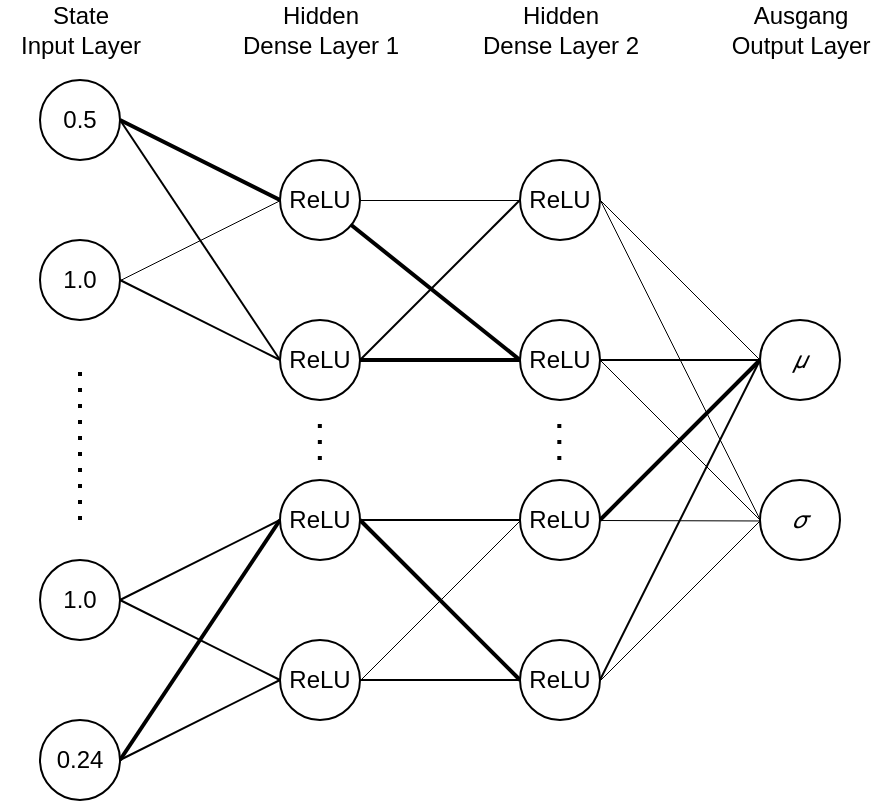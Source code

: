 <mxfile version="18.1.3" type="device"><diagram id="Jb1li3Ze2V-kjFulBKyz" name="Seite-1"><mxGraphModel dx="760" dy="497" grid="1" gridSize="10" guides="1" tooltips="1" connect="1" arrows="1" fold="1" page="1" pageScale="1" pageWidth="827" pageHeight="1169" math="0" shadow="0"><root><mxCell id="0"/><mxCell id="1" parent="0"/><mxCell id="mRrc7v4hEAEwr8fGE_Fe-1" style="rounded=0;orthogonalLoop=1;jettySize=auto;html=1;entryX=0;entryY=0.5;entryDx=0;entryDy=0;endArrow=none;endFill=0;exitX=1;exitY=0.5;exitDx=0;exitDy=0;strokeWidth=2;" edge="1" parent="1" source="mRrc7v4hEAEwr8fGE_Fe-3" target="mRrc7v4hEAEwr8fGE_Fe-12"><mxGeometry relative="1" as="geometry"/></mxCell><mxCell id="mRrc7v4hEAEwr8fGE_Fe-2" style="edgeStyle=none;rounded=0;orthogonalLoop=1;jettySize=auto;html=1;entryX=0;entryY=0.5;entryDx=0;entryDy=0;endArrow=none;endFill=0;exitX=1;exitY=0.5;exitDx=0;exitDy=0;" edge="1" parent="1" source="mRrc7v4hEAEwr8fGE_Fe-3" target="mRrc7v4hEAEwr8fGE_Fe-15"><mxGeometry relative="1" as="geometry"/></mxCell><mxCell id="mRrc7v4hEAEwr8fGE_Fe-3" value="0.5" style="ellipse;whiteSpace=wrap;html=1;aspect=fixed;" vertex="1" parent="1"><mxGeometry x="160" y="240" width="40" height="40" as="geometry"/></mxCell><mxCell id="mRrc7v4hEAEwr8fGE_Fe-4" style="edgeStyle=none;rounded=0;orthogonalLoop=1;jettySize=auto;html=1;exitX=1;exitY=0.5;exitDx=0;exitDy=0;entryX=0;entryY=0.5;entryDx=0;entryDy=0;endArrow=none;endFill=0;strokeWidth=0.5;" edge="1" parent="1" source="mRrc7v4hEAEwr8fGE_Fe-6" target="mRrc7v4hEAEwr8fGE_Fe-12"><mxGeometry relative="1" as="geometry"/></mxCell><mxCell id="mRrc7v4hEAEwr8fGE_Fe-5" style="edgeStyle=none;rounded=0;orthogonalLoop=1;jettySize=auto;html=1;exitX=1;exitY=0.5;exitDx=0;exitDy=0;entryX=0;entryY=0.5;entryDx=0;entryDy=0;endArrow=none;endFill=0;" edge="1" parent="1" source="mRrc7v4hEAEwr8fGE_Fe-6" target="mRrc7v4hEAEwr8fGE_Fe-15"><mxGeometry relative="1" as="geometry"/></mxCell><mxCell id="mRrc7v4hEAEwr8fGE_Fe-6" value="1.0" style="ellipse;whiteSpace=wrap;html=1;aspect=fixed;" vertex="1" parent="1"><mxGeometry x="160" y="320" width="40" height="40" as="geometry"/></mxCell><mxCell id="mRrc7v4hEAEwr8fGE_Fe-10" style="edgeStyle=none;rounded=0;orthogonalLoop=1;jettySize=auto;html=1;entryX=0;entryY=0.5;entryDx=0;entryDy=0;endArrow=none;endFill=0;strokeWidth=0.5;" edge="1" parent="1" source="mRrc7v4hEAEwr8fGE_Fe-12"><mxGeometry relative="1" as="geometry"><mxPoint x="400" y="300.0" as="targetPoint"/></mxGeometry></mxCell><mxCell id="mRrc7v4hEAEwr8fGE_Fe-11" style="edgeStyle=none;rounded=0;orthogonalLoop=1;jettySize=auto;html=1;entryX=0;entryY=0.5;entryDx=0;entryDy=0;endArrow=none;endFill=0;strokeWidth=2;" edge="1" parent="1" source="mRrc7v4hEAEwr8fGE_Fe-12"><mxGeometry relative="1" as="geometry"><mxPoint x="400" y="380.0" as="targetPoint"/></mxGeometry></mxCell><mxCell id="mRrc7v4hEAEwr8fGE_Fe-12" value="ReLU" style="ellipse;whiteSpace=wrap;html=1;aspect=fixed;" vertex="1" parent="1"><mxGeometry x="280" y="280" width="40" height="40" as="geometry"/></mxCell><mxCell id="mRrc7v4hEAEwr8fGE_Fe-13" style="edgeStyle=none;rounded=0;orthogonalLoop=1;jettySize=auto;html=1;exitX=1;exitY=0.5;exitDx=0;exitDy=0;entryX=0;entryY=0.5;entryDx=0;entryDy=0;endArrow=none;endFill=0;" edge="1" parent="1" source="mRrc7v4hEAEwr8fGE_Fe-15"><mxGeometry relative="1" as="geometry"><mxPoint x="400" y="300.0" as="targetPoint"/></mxGeometry></mxCell><mxCell id="mRrc7v4hEAEwr8fGE_Fe-14" style="edgeStyle=none;rounded=0;orthogonalLoop=1;jettySize=auto;html=1;exitX=1;exitY=0.5;exitDx=0;exitDy=0;entryX=0;entryY=0.5;entryDx=0;entryDy=0;endArrow=none;endFill=0;strokeWidth=2;" edge="1" parent="1" source="mRrc7v4hEAEwr8fGE_Fe-15"><mxGeometry relative="1" as="geometry"><mxPoint x="400" y="380.0" as="targetPoint"/></mxGeometry></mxCell><mxCell id="mRrc7v4hEAEwr8fGE_Fe-15" value="ReLU" style="ellipse;whiteSpace=wrap;html=1;aspect=fixed;" vertex="1" parent="1"><mxGeometry x="280" y="360" width="40" height="40" as="geometry"/></mxCell><mxCell id="mRrc7v4hEAEwr8fGE_Fe-18" value="State&lt;br&gt;Input Layer" style="text;html=1;align=center;verticalAlign=middle;resizable=0;points=[];autosize=1;strokeColor=none;fillColor=none;" vertex="1" parent="1"><mxGeometry x="140" y="200" width="80" height="30" as="geometry"/></mxCell><mxCell id="mRrc7v4hEAEwr8fGE_Fe-19" value="Ausgang&lt;br&gt;Output Layer" style="text;html=1;align=center;verticalAlign=middle;resizable=0;points=[];autosize=1;strokeColor=none;fillColor=none;" vertex="1" parent="1"><mxGeometry x="495" y="200" width="90" height="30" as="geometry"/></mxCell><mxCell id="mRrc7v4hEAEwr8fGE_Fe-20" value="Hidden&lt;br&gt;Dense Layer 1" style="text;html=1;align=center;verticalAlign=middle;resizable=0;points=[];autosize=1;strokeColor=none;fillColor=none;" vertex="1" parent="1"><mxGeometry x="255" y="200" width="90" height="30" as="geometry"/></mxCell><mxCell id="mRrc7v4hEAEwr8fGE_Fe-26" style="rounded=0;orthogonalLoop=1;jettySize=auto;html=1;exitX=1;exitY=0.5;exitDx=0;exitDy=0;entryX=0;entryY=0.5;entryDx=0;entryDy=0;endArrow=none;endFill=0;" edge="1" parent="1" source="mRrc7v4hEAEwr8fGE_Fe-21" target="mRrc7v4hEAEwr8fGE_Fe-24"><mxGeometry relative="1" as="geometry"/></mxCell><mxCell id="mRrc7v4hEAEwr8fGE_Fe-27" style="edgeStyle=none;rounded=0;orthogonalLoop=1;jettySize=auto;html=1;exitX=1;exitY=0.5;exitDx=0;exitDy=0;entryX=0;entryY=0.5;entryDx=0;entryDy=0;endArrow=none;endFill=0;" edge="1" parent="1" source="mRrc7v4hEAEwr8fGE_Fe-21" target="mRrc7v4hEAEwr8fGE_Fe-25"><mxGeometry relative="1" as="geometry"/></mxCell><mxCell id="mRrc7v4hEAEwr8fGE_Fe-21" value="1.0" style="ellipse;whiteSpace=wrap;html=1;aspect=fixed;" vertex="1" parent="1"><mxGeometry x="160" y="480" width="40" height="40" as="geometry"/></mxCell><mxCell id="mRrc7v4hEAEwr8fGE_Fe-28" style="edgeStyle=none;rounded=0;orthogonalLoop=1;jettySize=auto;html=1;exitX=1;exitY=0.5;exitDx=0;exitDy=0;entryX=0;entryY=0.5;entryDx=0;entryDy=0;endArrow=none;endFill=0;strokeWidth=2;" edge="1" parent="1" source="mRrc7v4hEAEwr8fGE_Fe-22" target="mRrc7v4hEAEwr8fGE_Fe-24"><mxGeometry relative="1" as="geometry"/></mxCell><mxCell id="mRrc7v4hEAEwr8fGE_Fe-29" style="edgeStyle=none;rounded=0;orthogonalLoop=1;jettySize=auto;html=1;exitX=1;exitY=0.5;exitDx=0;exitDy=0;entryX=0;entryY=0.5;entryDx=0;entryDy=0;endArrow=none;endFill=0;" edge="1" parent="1" source="mRrc7v4hEAEwr8fGE_Fe-22" target="mRrc7v4hEAEwr8fGE_Fe-25"><mxGeometry relative="1" as="geometry"/></mxCell><mxCell id="mRrc7v4hEAEwr8fGE_Fe-22" value="0.24" style="ellipse;whiteSpace=wrap;html=1;aspect=fixed;" vertex="1" parent="1"><mxGeometry x="160" y="560" width="40" height="40" as="geometry"/></mxCell><mxCell id="mRrc7v4hEAEwr8fGE_Fe-23" value="" style="endArrow=none;dashed=1;html=1;dashPattern=1 3;strokeWidth=2;rounded=0;" edge="1" parent="1"><mxGeometry width="50" height="50" relative="1" as="geometry"><mxPoint x="180" y="460" as="sourcePoint"/><mxPoint x="180" y="380" as="targetPoint"/></mxGeometry></mxCell><mxCell id="mRrc7v4hEAEwr8fGE_Fe-36" style="edgeStyle=none;rounded=0;orthogonalLoop=1;jettySize=auto;html=1;exitX=1;exitY=0.5;exitDx=0;exitDy=0;entryX=0;entryY=0.5;entryDx=0;entryDy=0;endArrow=none;endFill=0;" edge="1" parent="1" source="mRrc7v4hEAEwr8fGE_Fe-24" target="mRrc7v4hEAEwr8fGE_Fe-34"><mxGeometry relative="1" as="geometry"/></mxCell><mxCell id="mRrc7v4hEAEwr8fGE_Fe-38" style="edgeStyle=none;rounded=0;orthogonalLoop=1;jettySize=auto;html=1;exitX=1;exitY=0.5;exitDx=0;exitDy=0;entryX=0;entryY=0.5;entryDx=0;entryDy=0;endArrow=none;endFill=0;strokeWidth=2;" edge="1" parent="1" source="mRrc7v4hEAEwr8fGE_Fe-24" target="mRrc7v4hEAEwr8fGE_Fe-35"><mxGeometry relative="1" as="geometry"/></mxCell><mxCell id="mRrc7v4hEAEwr8fGE_Fe-24" value="ReLU" style="ellipse;whiteSpace=wrap;html=1;aspect=fixed;" vertex="1" parent="1"><mxGeometry x="280" y="440" width="40" height="40" as="geometry"/></mxCell><mxCell id="mRrc7v4hEAEwr8fGE_Fe-37" style="edgeStyle=none;rounded=0;orthogonalLoop=1;jettySize=auto;html=1;exitX=1;exitY=0.5;exitDx=0;exitDy=0;endArrow=none;endFill=0;strokeWidth=0.5;" edge="1" parent="1" source="mRrc7v4hEAEwr8fGE_Fe-25"><mxGeometry relative="1" as="geometry"><mxPoint x="400" y="460.0" as="targetPoint"/></mxGeometry></mxCell><mxCell id="mRrc7v4hEAEwr8fGE_Fe-39" style="edgeStyle=none;rounded=0;orthogonalLoop=1;jettySize=auto;html=1;exitX=1;exitY=0.5;exitDx=0;exitDy=0;entryX=0;entryY=0.5;entryDx=0;entryDy=0;endArrow=none;endFill=0;" edge="1" parent="1" source="mRrc7v4hEAEwr8fGE_Fe-25" target="mRrc7v4hEAEwr8fGE_Fe-35"><mxGeometry relative="1" as="geometry"/></mxCell><mxCell id="mRrc7v4hEAEwr8fGE_Fe-25" value="ReLU" style="ellipse;whiteSpace=wrap;html=1;aspect=fixed;" vertex="1" parent="1"><mxGeometry x="280" y="520" width="40" height="40" as="geometry"/></mxCell><mxCell id="mRrc7v4hEAEwr8fGE_Fe-31" value="" style="endArrow=none;dashed=1;html=1;dashPattern=1 3;strokeWidth=2;rounded=0;" edge="1" parent="1"><mxGeometry width="50" height="50" relative="1" as="geometry"><mxPoint x="299.92" y="430" as="sourcePoint"/><mxPoint x="299.92" y="410" as="targetPoint"/></mxGeometry></mxCell><mxCell id="mRrc7v4hEAEwr8fGE_Fe-43" style="edgeStyle=none;rounded=0;orthogonalLoop=1;jettySize=auto;html=1;exitX=1;exitY=0.5;exitDx=0;exitDy=0;entryX=0;entryY=0.5;entryDx=0;entryDy=0;endArrow=none;endFill=0;strokeWidth=0.5;" edge="1" parent="1" source="mRrc7v4hEAEwr8fGE_Fe-32" target="mRrc7v4hEAEwr8fGE_Fe-42"><mxGeometry relative="1" as="geometry"/></mxCell><mxCell id="mRrc7v4hEAEwr8fGE_Fe-49" style="edgeStyle=none;rounded=0;orthogonalLoop=1;jettySize=auto;html=1;exitX=1;exitY=0.5;exitDx=0;exitDy=0;entryX=0;entryY=0.5;entryDx=0;entryDy=0;endArrow=none;endFill=0;strokeWidth=0.5;" edge="1" parent="1" source="mRrc7v4hEAEwr8fGE_Fe-32" target="mRrc7v4hEAEwr8fGE_Fe-48"><mxGeometry relative="1" as="geometry"/></mxCell><mxCell id="mRrc7v4hEAEwr8fGE_Fe-32" value="ReLU" style="ellipse;whiteSpace=wrap;html=1;aspect=fixed;" vertex="1" parent="1"><mxGeometry x="400" y="280" width="40" height="40" as="geometry"/></mxCell><mxCell id="mRrc7v4hEAEwr8fGE_Fe-44" style="edgeStyle=none;rounded=0;orthogonalLoop=1;jettySize=auto;html=1;exitX=1;exitY=0.5;exitDx=0;exitDy=0;entryX=0;entryY=0.5;entryDx=0;entryDy=0;endArrow=none;endFill=0;" edge="1" parent="1" source="mRrc7v4hEAEwr8fGE_Fe-33" target="mRrc7v4hEAEwr8fGE_Fe-42"><mxGeometry relative="1" as="geometry"/></mxCell><mxCell id="mRrc7v4hEAEwr8fGE_Fe-50" style="edgeStyle=none;rounded=0;orthogonalLoop=1;jettySize=auto;html=1;exitX=1;exitY=0.5;exitDx=0;exitDy=0;entryX=0;entryY=0.5;entryDx=0;entryDy=0;endArrow=none;endFill=0;strokeWidth=0.5;" edge="1" parent="1" source="mRrc7v4hEAEwr8fGE_Fe-33" target="mRrc7v4hEAEwr8fGE_Fe-48"><mxGeometry relative="1" as="geometry"/></mxCell><mxCell id="mRrc7v4hEAEwr8fGE_Fe-33" value="ReLU" style="ellipse;whiteSpace=wrap;html=1;aspect=fixed;" vertex="1" parent="1"><mxGeometry x="400" y="360" width="40" height="40" as="geometry"/></mxCell><mxCell id="mRrc7v4hEAEwr8fGE_Fe-45" style="edgeStyle=none;rounded=0;orthogonalLoop=1;jettySize=auto;html=1;exitX=1;exitY=0.5;exitDx=0;exitDy=0;entryX=0;entryY=0.5;entryDx=0;entryDy=0;endArrow=none;endFill=0;strokeWidth=2;" edge="1" parent="1" source="mRrc7v4hEAEwr8fGE_Fe-34" target="mRrc7v4hEAEwr8fGE_Fe-42"><mxGeometry relative="1" as="geometry"/></mxCell><mxCell id="mRrc7v4hEAEwr8fGE_Fe-51" style="edgeStyle=none;rounded=0;orthogonalLoop=1;jettySize=auto;html=1;exitX=1;exitY=0.5;exitDx=0;exitDy=0;endArrow=none;endFill=0;strokeWidth=0.5;" edge="1" parent="1" source="mRrc7v4hEAEwr8fGE_Fe-34"><mxGeometry relative="1" as="geometry"><mxPoint x="520" y="460.241" as="targetPoint"/></mxGeometry></mxCell><mxCell id="mRrc7v4hEAEwr8fGE_Fe-34" value="ReLU" style="ellipse;whiteSpace=wrap;html=1;aspect=fixed;" vertex="1" parent="1"><mxGeometry x="400" y="440" width="40" height="40" as="geometry"/></mxCell><mxCell id="mRrc7v4hEAEwr8fGE_Fe-46" style="edgeStyle=none;rounded=0;orthogonalLoop=1;jettySize=auto;html=1;exitX=1;exitY=0.5;exitDx=0;exitDy=0;entryX=0;entryY=0.5;entryDx=0;entryDy=0;endArrow=none;endFill=0;" edge="1" parent="1" source="mRrc7v4hEAEwr8fGE_Fe-35" target="mRrc7v4hEAEwr8fGE_Fe-42"><mxGeometry relative="1" as="geometry"/></mxCell><mxCell id="mRrc7v4hEAEwr8fGE_Fe-52" style="edgeStyle=none;rounded=0;orthogonalLoop=1;jettySize=auto;html=1;exitX=1;exitY=0.5;exitDx=0;exitDy=0;entryX=0;entryY=0.5;entryDx=0;entryDy=0;endArrow=none;endFill=0;strokeWidth=0.5;" edge="1" parent="1" source="mRrc7v4hEAEwr8fGE_Fe-35" target="mRrc7v4hEAEwr8fGE_Fe-48"><mxGeometry relative="1" as="geometry"/></mxCell><mxCell id="mRrc7v4hEAEwr8fGE_Fe-35" value="ReLU" style="ellipse;whiteSpace=wrap;html=1;aspect=fixed;" vertex="1" parent="1"><mxGeometry x="400" y="520" width="40" height="40" as="geometry"/></mxCell><mxCell id="mRrc7v4hEAEwr8fGE_Fe-41" value="" style="endArrow=none;dashed=1;html=1;dashPattern=1 3;strokeWidth=2;rounded=0;" edge="1" parent="1"><mxGeometry width="50" height="50" relative="1" as="geometry"><mxPoint x="419.66" y="430.0" as="sourcePoint"/><mxPoint x="419.66" y="410.0" as="targetPoint"/></mxGeometry></mxCell><mxCell id="mRrc7v4hEAEwr8fGE_Fe-42" value="&lt;i&gt;𝜇&lt;/i&gt;" style="ellipse;whiteSpace=wrap;html=1;aspect=fixed;" vertex="1" parent="1"><mxGeometry x="520" y="360" width="40" height="40" as="geometry"/></mxCell><mxCell id="mRrc7v4hEAEwr8fGE_Fe-47" value="Hidden&lt;br&gt;Dense Layer 2" style="text;html=1;align=center;verticalAlign=middle;resizable=0;points=[];autosize=1;strokeColor=none;fillColor=none;" vertex="1" parent="1"><mxGeometry x="375" y="200" width="90" height="30" as="geometry"/></mxCell><mxCell id="mRrc7v4hEAEwr8fGE_Fe-48" value="&lt;i&gt;𝜎&lt;/i&gt;" style="ellipse;whiteSpace=wrap;html=1;aspect=fixed;" vertex="1" parent="1"><mxGeometry x="520" y="440" width="40" height="40" as="geometry"/></mxCell></root></mxGraphModel></diagram></mxfile>
